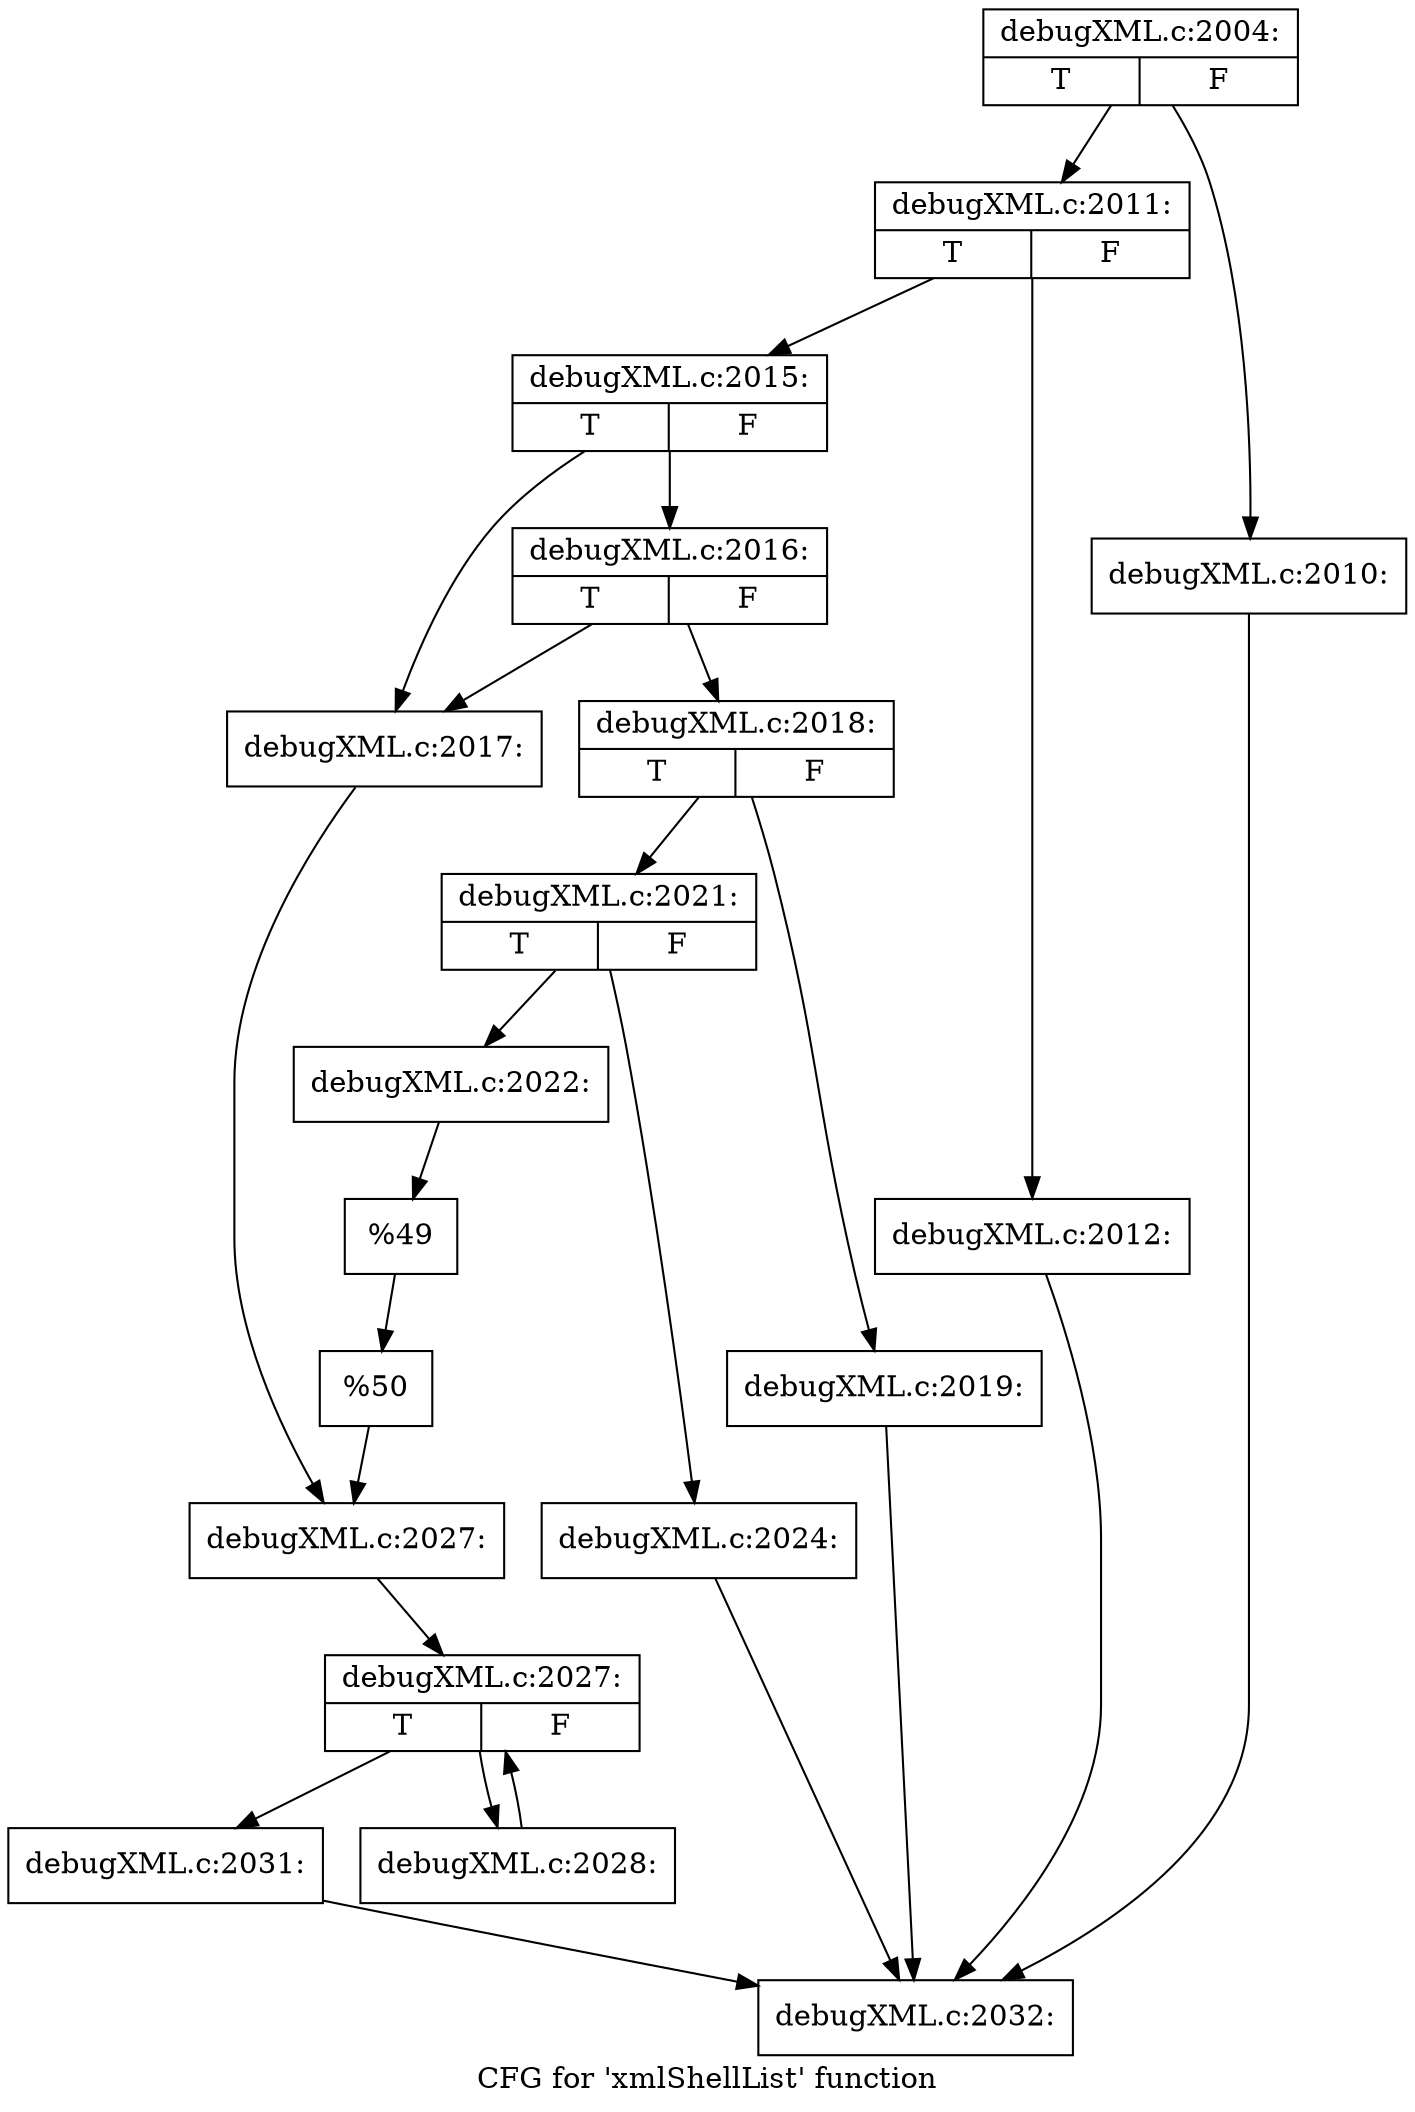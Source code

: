 digraph "CFG for 'xmlShellList' function" {
	label="CFG for 'xmlShellList' function";

	Node0x49350b0 [shape=record,label="{debugXML.c:2004:|{<s0>T|<s1>F}}"];
	Node0x49350b0 -> Node0x4998ea0;
	Node0x49350b0 -> Node0x4998e50;
	Node0x4998e50 [shape=record,label="{debugXML.c:2010:}"];
	Node0x4998e50 -> Node0x498be70;
	Node0x4998ea0 [shape=record,label="{debugXML.c:2011:|{<s0>T|<s1>F}}"];
	Node0x4998ea0 -> Node0x49992d0;
	Node0x4998ea0 -> Node0x4999320;
	Node0x49992d0 [shape=record,label="{debugXML.c:2012:}"];
	Node0x49992d0 -> Node0x498be70;
	Node0x4999320 [shape=record,label="{debugXML.c:2015:|{<s0>T|<s1>F}}"];
	Node0x4999320 -> Node0x4999b40;
	Node0x4999320 -> Node0x4999c30;
	Node0x4999c30 [shape=record,label="{debugXML.c:2016:|{<s0>T|<s1>F}}"];
	Node0x4999c30 -> Node0x4999b40;
	Node0x4999c30 -> Node0x4999be0;
	Node0x4999b40 [shape=record,label="{debugXML.c:2017:}"];
	Node0x4999b40 -> Node0x4999b90;
	Node0x4999be0 [shape=record,label="{debugXML.c:2018:|{<s0>T|<s1>F}}"];
	Node0x4999be0 -> Node0x499a810;
	Node0x4999be0 -> Node0x499a8b0;
	Node0x499a810 [shape=record,label="{debugXML.c:2019:}"];
	Node0x499a810 -> Node0x498be70;
	Node0x499a8b0 [shape=record,label="{debugXML.c:2021:|{<s0>T|<s1>F}}"];
	Node0x499a8b0 -> Node0x499b230;
	Node0x499a8b0 -> Node0x499b2d0;
	Node0x499b230 [shape=record,label="{debugXML.c:2022:}"];
	Node0x499b230 -> Node0x499b280;
	Node0x499b2d0 [shape=record,label="{debugXML.c:2024:}"];
	Node0x499b2d0 -> Node0x498be70;
	Node0x499b280 [shape=record,label="{%49}"];
	Node0x499b280 -> Node0x499a860;
	Node0x499a860 [shape=record,label="{%50}"];
	Node0x499a860 -> Node0x4999b90;
	Node0x4999b90 [shape=record,label="{debugXML.c:2027:}"];
	Node0x4999b90 -> Node0x499c130;
	Node0x499c130 [shape=record,label="{debugXML.c:2027:|{<s0>T|<s1>F}}"];
	Node0x499c130 -> Node0x499c520;
	Node0x499c130 -> Node0x499c350;
	Node0x499c520 [shape=record,label="{debugXML.c:2028:}"];
	Node0x499c520 -> Node0x499c130;
	Node0x499c350 [shape=record,label="{debugXML.c:2031:}"];
	Node0x499c350 -> Node0x498be70;
	Node0x498be70 [shape=record,label="{debugXML.c:2032:}"];
}
